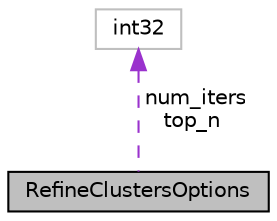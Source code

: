digraph "RefineClustersOptions"
{
  edge [fontname="Helvetica",fontsize="10",labelfontname="Helvetica",labelfontsize="10"];
  node [fontname="Helvetica",fontsize="10",shape=record];
  Node1 [label="RefineClustersOptions",height=0.2,width=0.4,color="black", fillcolor="grey75", style="filled", fontcolor="black"];
  Node2 -> Node1 [dir="back",color="darkorchid3",fontsize="10",style="dashed",label=" num_iters\ntop_n" ,fontname="Helvetica"];
  Node2 [label="int32",height=0.2,width=0.4,color="grey75", fillcolor="white", style="filled"];
}
